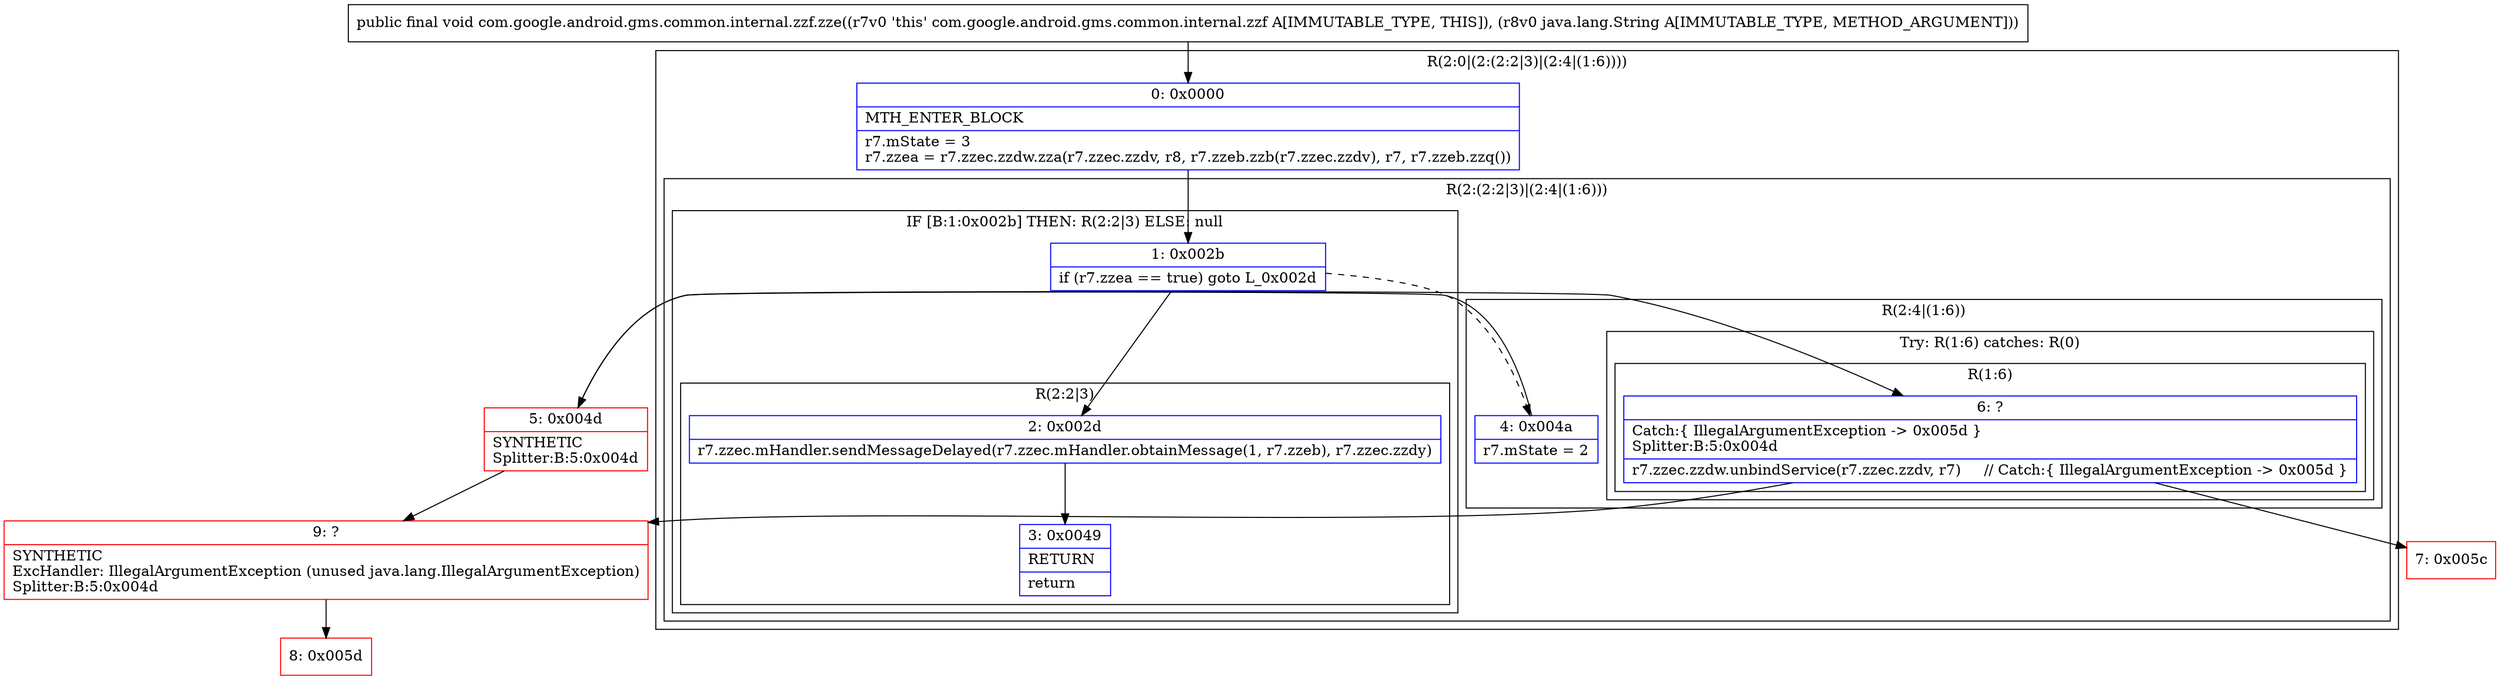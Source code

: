 digraph "CFG forcom.google.android.gms.common.internal.zzf.zze(Ljava\/lang\/String;)V" {
subgraph cluster_Region_1078708185 {
label = "R(2:0|(2:(2:2|3)|(2:4|(1:6))))";
node [shape=record,color=blue];
Node_0 [shape=record,label="{0\:\ 0x0000|MTH_ENTER_BLOCK\l|r7.mState = 3\lr7.zzea = r7.zzec.zzdw.zza(r7.zzec.zzdv, r8, r7.zzeb.zzb(r7.zzec.zzdv), r7, r7.zzeb.zzq())\l}"];
subgraph cluster_Region_1919077779 {
label = "R(2:(2:2|3)|(2:4|(1:6)))";
node [shape=record,color=blue];
subgraph cluster_IfRegion_151922312 {
label = "IF [B:1:0x002b] THEN: R(2:2|3) ELSE: null";
node [shape=record,color=blue];
Node_1 [shape=record,label="{1\:\ 0x002b|if (r7.zzea == true) goto L_0x002d\l}"];
subgraph cluster_Region_1079873027 {
label = "R(2:2|3)";
node [shape=record,color=blue];
Node_2 [shape=record,label="{2\:\ 0x002d|r7.zzec.mHandler.sendMessageDelayed(r7.zzec.mHandler.obtainMessage(1, r7.zzeb), r7.zzec.zzdy)\l}"];
Node_3 [shape=record,label="{3\:\ 0x0049|RETURN\l|return\l}"];
}
}
subgraph cluster_Region_1580657886 {
label = "R(2:4|(1:6))";
node [shape=record,color=blue];
Node_4 [shape=record,label="{4\:\ 0x004a|r7.mState = 2\l}"];
subgraph cluster_TryCatchRegion_979152094 {
label = "Try: R(1:6) catches: R(0)";
node [shape=record,color=blue];
subgraph cluster_Region_1117710203 {
label = "R(1:6)";
node [shape=record,color=blue];
Node_6 [shape=record,label="{6\:\ ?|Catch:\{ IllegalArgumentException \-\> 0x005d \}\lSplitter:B:5:0x004d\l|r7.zzec.zzdw.unbindService(r7.zzec.zzdv, r7)     \/\/ Catch:\{ IllegalArgumentException \-\> 0x005d \}\l}"];
}
subgraph cluster_Region_1855935677 {
label = "R(0) | ExcHandler: IllegalArgumentException (unused java.lang.IllegalArgumentException)\l";
node [shape=record,color=blue];
}
}
}
}
}
subgraph cluster_Region_1855935677 {
label = "R(0) | ExcHandler: IllegalArgumentException (unused java.lang.IllegalArgumentException)\l";
node [shape=record,color=blue];
}
Node_5 [shape=record,color=red,label="{5\:\ 0x004d|SYNTHETIC\lSplitter:B:5:0x004d\l}"];
Node_7 [shape=record,color=red,label="{7\:\ 0x005c}"];
Node_8 [shape=record,color=red,label="{8\:\ 0x005d}"];
Node_9 [shape=record,color=red,label="{9\:\ ?|SYNTHETIC\lExcHandler: IllegalArgumentException (unused java.lang.IllegalArgumentException)\lSplitter:B:5:0x004d\l}"];
MethodNode[shape=record,label="{public final void com.google.android.gms.common.internal.zzf.zze((r7v0 'this' com.google.android.gms.common.internal.zzf A[IMMUTABLE_TYPE, THIS]), (r8v0 java.lang.String A[IMMUTABLE_TYPE, METHOD_ARGUMENT])) }"];
MethodNode -> Node_0;
Node_0 -> Node_1;
Node_1 -> Node_2;
Node_1 -> Node_4[style=dashed];
Node_2 -> Node_3;
Node_4 -> Node_5;
Node_6 -> Node_7;
Node_6 -> Node_9;
Node_5 -> Node_6;
Node_5 -> Node_9;
Node_9 -> Node_8;
}

